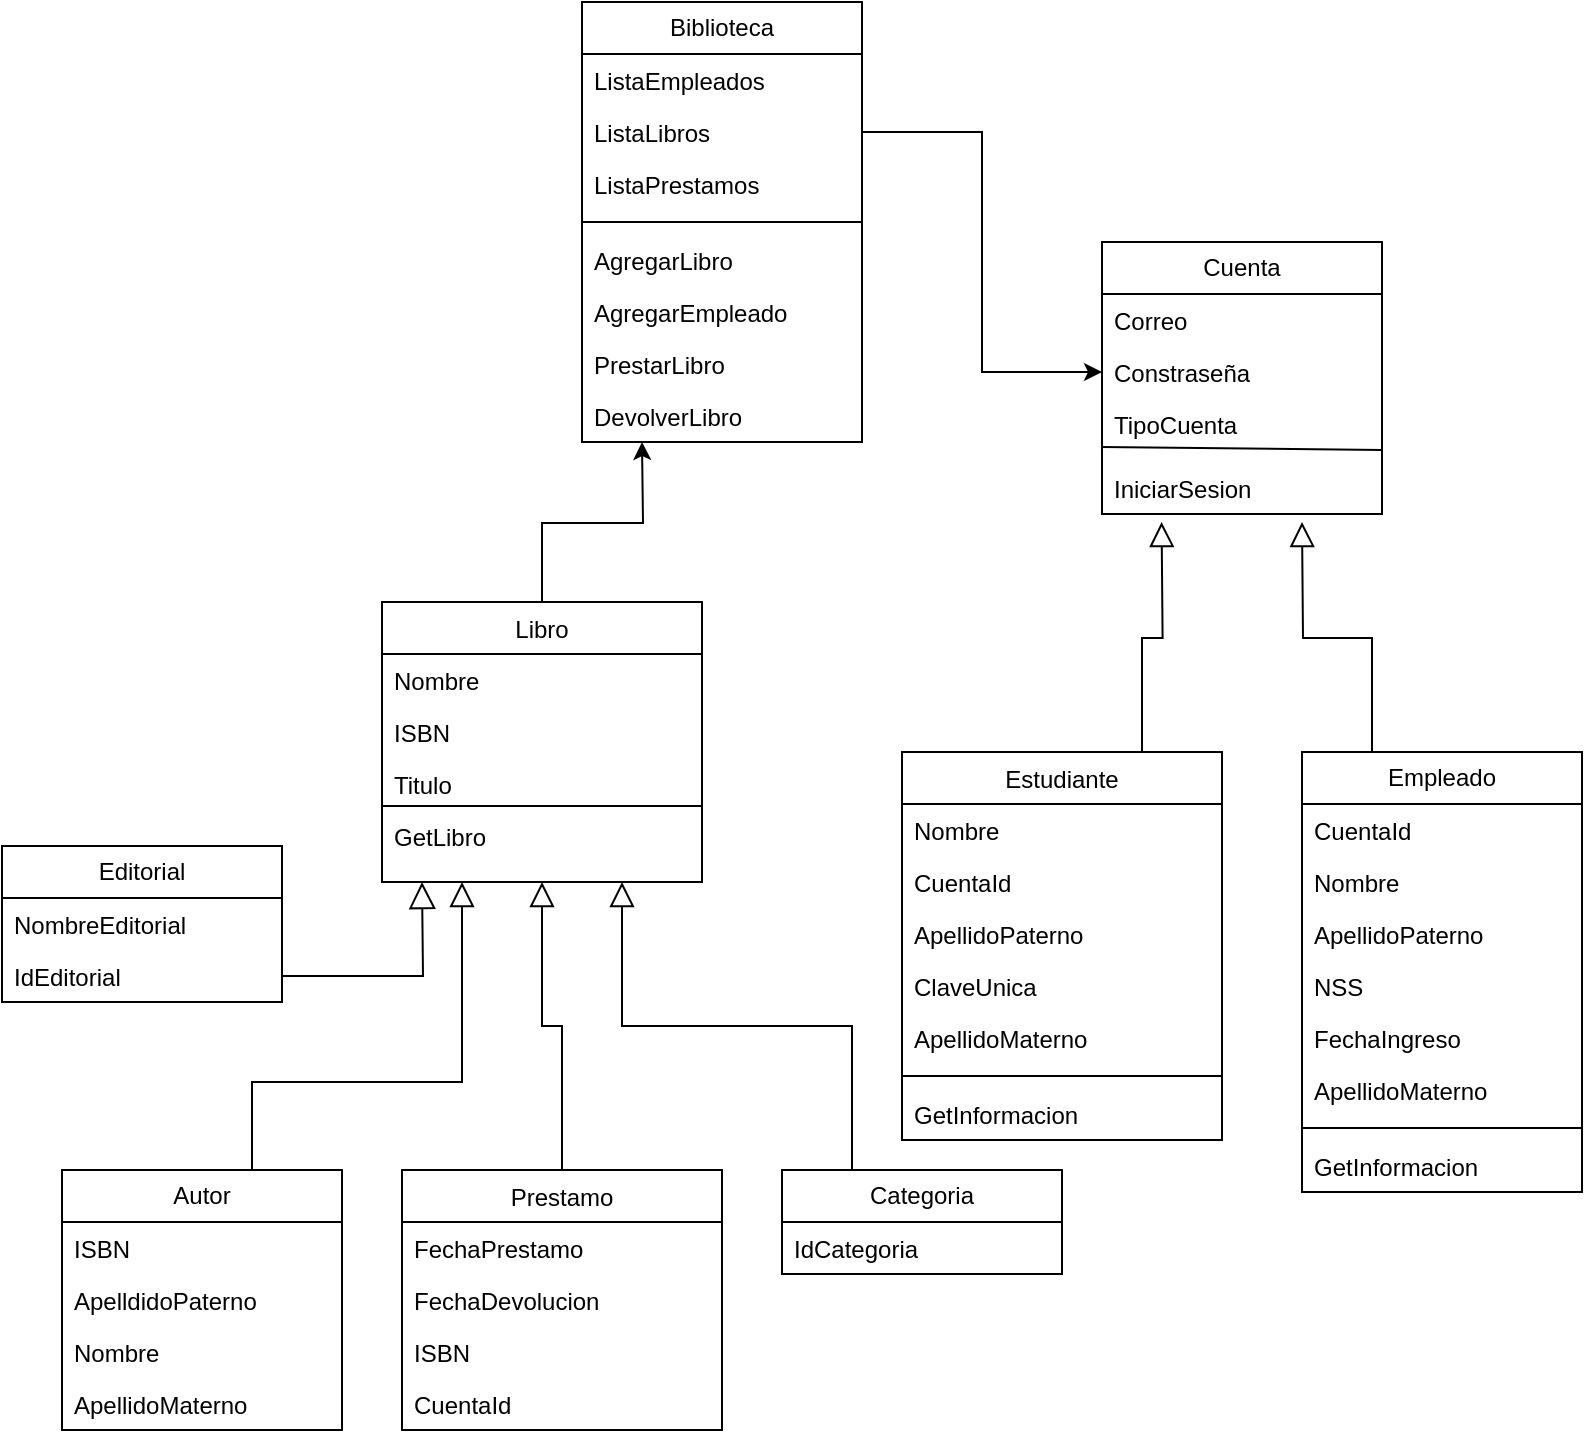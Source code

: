 <mxfile version="22.1.0" type="device">
  <diagram id="C5RBs43oDa-KdzZeNtuy" name="Page-1">
    <mxGraphModel dx="926" dy="1672" grid="1" gridSize="10" guides="1" tooltips="1" connect="1" arrows="1" fold="1" page="1" pageScale="1" pageWidth="827" pageHeight="1169" math="0" shadow="0">
      <root>
        <mxCell id="WIyWlLk6GJQsqaUBKTNV-0" />
        <mxCell id="WIyWlLk6GJQsqaUBKTNV-1" parent="WIyWlLk6GJQsqaUBKTNV-0" />
        <mxCell id="7Kb3V7YSL0KeNdR1jUQf-5" style="edgeStyle=orthogonalEdgeStyle;rounded=0;orthogonalLoop=1;jettySize=auto;html=1;exitX=0.5;exitY=0;exitDx=0;exitDy=0;" edge="1" parent="WIyWlLk6GJQsqaUBKTNV-1" source="zkfFHV4jXpPFQw0GAbJ--0">
          <mxGeometry relative="1" as="geometry">
            <mxPoint x="350" y="30" as="targetPoint" />
          </mxGeometry>
        </mxCell>
        <mxCell id="zkfFHV4jXpPFQw0GAbJ--0" value="Libro" style="swimlane;fontStyle=0;align=center;verticalAlign=top;childLayout=stackLayout;horizontal=1;startSize=26;horizontalStack=0;resizeParent=1;resizeLast=0;collapsible=1;marginBottom=0;rounded=0;shadow=0;strokeWidth=1;" parent="WIyWlLk6GJQsqaUBKTNV-1" vertex="1">
          <mxGeometry x="220" y="110" width="160" height="140" as="geometry">
            <mxRectangle x="230" y="140" width="160" height="26" as="alternateBounds" />
          </mxGeometry>
        </mxCell>
        <mxCell id="zkfFHV4jXpPFQw0GAbJ--1" value="Nombre" style="text;align=left;verticalAlign=top;spacingLeft=4;spacingRight=4;overflow=hidden;rotatable=0;points=[[0,0.5],[1,0.5]];portConstraint=eastwest;" parent="zkfFHV4jXpPFQw0GAbJ--0" vertex="1">
          <mxGeometry y="26" width="160" height="26" as="geometry" />
        </mxCell>
        <mxCell id="zkfFHV4jXpPFQw0GAbJ--2" value="ISBN" style="text;align=left;verticalAlign=top;spacingLeft=4;spacingRight=4;overflow=hidden;rotatable=0;points=[[0,0.5],[1,0.5]];portConstraint=eastwest;rounded=0;shadow=0;html=0;" parent="zkfFHV4jXpPFQw0GAbJ--0" vertex="1">
          <mxGeometry y="52" width="160" height="26" as="geometry" />
        </mxCell>
        <mxCell id="7Kb3V7YSL0KeNdR1jUQf-23" value="" style="endArrow=none;html=1;rounded=0;" edge="1" parent="zkfFHV4jXpPFQw0GAbJ--0">
          <mxGeometry width="50" height="50" relative="1" as="geometry">
            <mxPoint y="102" as="sourcePoint" />
            <mxPoint x="160" y="102" as="targetPoint" />
          </mxGeometry>
        </mxCell>
        <mxCell id="dWL-myIexO_7wIRxVp7Q-48" value="Titulo" style="text;align=left;verticalAlign=top;spacingLeft=4;spacingRight=4;overflow=hidden;rotatable=0;points=[[0,0.5],[1,0.5]];portConstraint=eastwest;rounded=0;shadow=0;html=0;" parent="zkfFHV4jXpPFQw0GAbJ--0" vertex="1">
          <mxGeometry y="78" width="160" height="26" as="geometry" />
        </mxCell>
        <mxCell id="7Kb3V7YSL0KeNdR1jUQf-27" value="GetLibro" style="text;align=left;verticalAlign=top;spacingLeft=4;spacingRight=4;overflow=hidden;rotatable=0;points=[[0,0.5],[1,0.5]];portConstraint=eastwest;rounded=0;shadow=0;html=0;" vertex="1" parent="zkfFHV4jXpPFQw0GAbJ--0">
          <mxGeometry y="104" width="160" height="26" as="geometry" />
        </mxCell>
        <mxCell id="zkfFHV4jXpPFQw0GAbJ--6" value="Prestamo" style="swimlane;fontStyle=0;align=center;verticalAlign=top;childLayout=stackLayout;horizontal=1;startSize=26;horizontalStack=0;resizeParent=1;resizeLast=0;collapsible=1;marginBottom=0;rounded=0;shadow=0;strokeWidth=1;" parent="WIyWlLk6GJQsqaUBKTNV-1" vertex="1">
          <mxGeometry x="230" y="394" width="160" height="130" as="geometry">
            <mxRectangle x="130" y="380" width="160" height="26" as="alternateBounds" />
          </mxGeometry>
        </mxCell>
        <mxCell id="zkfFHV4jXpPFQw0GAbJ--7" value="FechaPrestamo" style="text;align=left;verticalAlign=top;spacingLeft=4;spacingRight=4;overflow=hidden;rotatable=0;points=[[0,0.5],[1,0.5]];portConstraint=eastwest;" parent="zkfFHV4jXpPFQw0GAbJ--6" vertex="1">
          <mxGeometry y="26" width="160" height="26" as="geometry" />
        </mxCell>
        <mxCell id="zkfFHV4jXpPFQw0GAbJ--8" value="FechaDevolucion" style="text;align=left;verticalAlign=top;spacingLeft=4;spacingRight=4;overflow=hidden;rotatable=0;points=[[0,0.5],[1,0.5]];portConstraint=eastwest;rounded=0;shadow=0;html=0;" parent="zkfFHV4jXpPFQw0GAbJ--6" vertex="1">
          <mxGeometry y="52" width="160" height="26" as="geometry" />
        </mxCell>
        <mxCell id="zkfFHV4jXpPFQw0GAbJ--10" value="ISBN" style="text;align=left;verticalAlign=top;spacingLeft=4;spacingRight=4;overflow=hidden;rotatable=0;points=[[0,0.5],[1,0.5]];portConstraint=eastwest;fontStyle=0" parent="zkfFHV4jXpPFQw0GAbJ--6" vertex="1">
          <mxGeometry y="78" width="160" height="26" as="geometry" />
        </mxCell>
        <mxCell id="7Kb3V7YSL0KeNdR1jUQf-29" value="CuentaId" style="text;align=left;verticalAlign=top;spacingLeft=4;spacingRight=4;overflow=hidden;rotatable=0;points=[[0,0.5],[1,0.5]];portConstraint=eastwest;rounded=0;shadow=0;html=0;" vertex="1" parent="zkfFHV4jXpPFQw0GAbJ--6">
          <mxGeometry y="104" width="160" height="26" as="geometry" />
        </mxCell>
        <mxCell id="zkfFHV4jXpPFQw0GAbJ--12" value="" style="endArrow=block;endSize=10;endFill=0;shadow=0;strokeWidth=1;rounded=0;edgeStyle=elbowEdgeStyle;elbow=vertical;" parent="WIyWlLk6GJQsqaUBKTNV-1" source="zkfFHV4jXpPFQw0GAbJ--6" target="zkfFHV4jXpPFQw0GAbJ--0" edge="1">
          <mxGeometry width="160" relative="1" as="geometry">
            <mxPoint x="200" y="203" as="sourcePoint" />
            <mxPoint x="200" y="203" as="targetPoint" />
          </mxGeometry>
        </mxCell>
        <mxCell id="7Kb3V7YSL0KeNdR1jUQf-20" style="edgeStyle=orthogonalEdgeStyle;rounded=0;orthogonalLoop=1;jettySize=auto;html=1;exitX=0.75;exitY=0;exitDx=0;exitDy=0;endArrow=block;endFill=0;endSize=10;" edge="1" parent="WIyWlLk6GJQsqaUBKTNV-1" source="zkfFHV4jXpPFQw0GAbJ--17">
          <mxGeometry relative="1" as="geometry">
            <mxPoint x="609.789" y="70" as="targetPoint" />
          </mxGeometry>
        </mxCell>
        <mxCell id="zkfFHV4jXpPFQw0GAbJ--17" value="Estudiante" style="swimlane;fontStyle=0;align=center;verticalAlign=top;childLayout=stackLayout;horizontal=1;startSize=26;horizontalStack=0;resizeParent=1;resizeLast=0;collapsible=1;marginBottom=0;rounded=0;shadow=0;strokeWidth=1;" parent="WIyWlLk6GJQsqaUBKTNV-1" vertex="1">
          <mxGeometry x="480" y="185" width="160" height="194" as="geometry">
            <mxRectangle x="550" y="140" width="160" height="26" as="alternateBounds" />
          </mxGeometry>
        </mxCell>
        <mxCell id="zkfFHV4jXpPFQw0GAbJ--18" value="Nombre" style="text;align=left;verticalAlign=top;spacingLeft=4;spacingRight=4;overflow=hidden;rotatable=0;points=[[0,0.5],[1,0.5]];portConstraint=eastwest;" parent="zkfFHV4jXpPFQw0GAbJ--17" vertex="1">
          <mxGeometry y="26" width="160" height="26" as="geometry" />
        </mxCell>
        <mxCell id="zkfFHV4jXpPFQw0GAbJ--19" value="CuentaId" style="text;align=left;verticalAlign=top;spacingLeft=4;spacingRight=4;overflow=hidden;rotatable=0;points=[[0,0.5],[1,0.5]];portConstraint=eastwest;rounded=0;shadow=0;html=0;" parent="zkfFHV4jXpPFQw0GAbJ--17" vertex="1">
          <mxGeometry y="52" width="160" height="26" as="geometry" />
        </mxCell>
        <mxCell id="7Kb3V7YSL0KeNdR1jUQf-33" value="ApellidoPaterno" style="text;align=left;verticalAlign=top;spacingLeft=4;spacingRight=4;overflow=hidden;rotatable=0;points=[[0,0.5],[1,0.5]];portConstraint=eastwest;" vertex="1" parent="zkfFHV4jXpPFQw0GAbJ--17">
          <mxGeometry y="78" width="160" height="26" as="geometry" />
        </mxCell>
        <mxCell id="7Kb3V7YSL0KeNdR1jUQf-31" value="ClaveUnica" style="text;align=left;verticalAlign=top;spacingLeft=4;spacingRight=4;overflow=hidden;rotatable=0;points=[[0,0.5],[1,0.5]];portConstraint=eastwest;" vertex="1" parent="zkfFHV4jXpPFQw0GAbJ--17">
          <mxGeometry y="104" width="160" height="26" as="geometry" />
        </mxCell>
        <mxCell id="7Kb3V7YSL0KeNdR1jUQf-32" value="ApellidoMaterno" style="text;align=left;verticalAlign=top;spacingLeft=4;spacingRight=4;overflow=hidden;rotatable=0;points=[[0,0.5],[1,0.5]];portConstraint=eastwest;" vertex="1" parent="zkfFHV4jXpPFQw0GAbJ--17">
          <mxGeometry y="130" width="160" height="26" as="geometry" />
        </mxCell>
        <mxCell id="7Kb3V7YSL0KeNdR1jUQf-38" value="" style="line;html=1;strokeWidth=1;align=left;verticalAlign=middle;spacingTop=-1;spacingLeft=3;spacingRight=3;rotatable=0;labelPosition=right;points=[];portConstraint=eastwest;" vertex="1" parent="zkfFHV4jXpPFQw0GAbJ--17">
          <mxGeometry y="156" width="160" height="12" as="geometry" />
        </mxCell>
        <mxCell id="7Kb3V7YSL0KeNdR1jUQf-37" value="GetInformacion" style="text;align=left;verticalAlign=top;spacingLeft=4;spacingRight=4;overflow=hidden;rotatable=0;points=[[0,0.5],[1,0.5]];portConstraint=eastwest;rounded=0;shadow=0;html=0;" vertex="1" parent="zkfFHV4jXpPFQw0GAbJ--17">
          <mxGeometry y="168" width="160" height="26" as="geometry" />
        </mxCell>
        <mxCell id="7Kb3V7YSL0KeNdR1jUQf-21" style="edgeStyle=orthogonalEdgeStyle;rounded=0;orthogonalLoop=1;jettySize=auto;html=1;exitX=0.25;exitY=0;exitDx=0;exitDy=0;endArrow=block;endFill=0;endSize=10;" edge="1" parent="WIyWlLk6GJQsqaUBKTNV-1" source="dWL-myIexO_7wIRxVp7Q-13">
          <mxGeometry relative="1" as="geometry">
            <mxPoint x="680.0" y="70" as="targetPoint" />
          </mxGeometry>
        </mxCell>
        <mxCell id="dWL-myIexO_7wIRxVp7Q-13" value="Empleado" style="swimlane;fontStyle=0;childLayout=stackLayout;horizontal=1;startSize=26;fillColor=none;horizontalStack=0;resizeParent=1;resizeParentMax=0;resizeLast=0;collapsible=1;marginBottom=0;whiteSpace=wrap;html=1;" parent="WIyWlLk6GJQsqaUBKTNV-1" vertex="1">
          <mxGeometry x="680" y="185" width="140" height="220" as="geometry" />
        </mxCell>
        <mxCell id="dWL-myIexO_7wIRxVp7Q-14" value="CuentaId" style="text;strokeColor=none;fillColor=none;align=left;verticalAlign=top;spacingLeft=4;spacingRight=4;overflow=hidden;rotatable=0;points=[[0,0.5],[1,0.5]];portConstraint=eastwest;whiteSpace=wrap;html=1;" parent="dWL-myIexO_7wIRxVp7Q-13" vertex="1">
          <mxGeometry y="26" width="140" height="26" as="geometry" />
        </mxCell>
        <mxCell id="dWL-myIexO_7wIRxVp7Q-15" value="Nombre" style="text;strokeColor=none;fillColor=none;align=left;verticalAlign=top;spacingLeft=4;spacingRight=4;overflow=hidden;rotatable=0;points=[[0,0.5],[1,0.5]];portConstraint=eastwest;whiteSpace=wrap;html=1;" parent="dWL-myIexO_7wIRxVp7Q-13" vertex="1">
          <mxGeometry y="52" width="140" height="26" as="geometry" />
        </mxCell>
        <mxCell id="7Kb3V7YSL0KeNdR1jUQf-34" value="ApellidoPaterno" style="text;strokeColor=none;fillColor=none;align=left;verticalAlign=top;spacingLeft=4;spacingRight=4;overflow=hidden;rotatable=0;points=[[0,0.5],[1,0.5]];portConstraint=eastwest;whiteSpace=wrap;html=1;" vertex="1" parent="dWL-myIexO_7wIRxVp7Q-13">
          <mxGeometry y="78" width="140" height="26" as="geometry" />
        </mxCell>
        <mxCell id="7Kb3V7YSL0KeNdR1jUQf-36" value="NSS" style="text;strokeColor=none;fillColor=none;align=left;verticalAlign=top;spacingLeft=4;spacingRight=4;overflow=hidden;rotatable=0;points=[[0,0.5],[1,0.5]];portConstraint=eastwest;whiteSpace=wrap;html=1;" vertex="1" parent="dWL-myIexO_7wIRxVp7Q-13">
          <mxGeometry y="104" width="140" height="26" as="geometry" />
        </mxCell>
        <mxCell id="7Kb3V7YSL0KeNdR1jUQf-35" value="FechaIngreso" style="text;strokeColor=none;fillColor=none;align=left;verticalAlign=top;spacingLeft=4;spacingRight=4;overflow=hidden;rotatable=0;points=[[0,0.5],[1,0.5]];portConstraint=eastwest;whiteSpace=wrap;html=1;" vertex="1" parent="dWL-myIexO_7wIRxVp7Q-13">
          <mxGeometry y="130" width="140" height="26" as="geometry" />
        </mxCell>
        <mxCell id="dWL-myIexO_7wIRxVp7Q-16" value="ApellidoMaterno" style="text;strokeColor=none;fillColor=none;align=left;verticalAlign=top;spacingLeft=4;spacingRight=4;overflow=hidden;rotatable=0;points=[[0,0.5],[1,0.5]];portConstraint=eastwest;whiteSpace=wrap;html=1;" parent="dWL-myIexO_7wIRxVp7Q-13" vertex="1">
          <mxGeometry y="156" width="140" height="26" as="geometry" />
        </mxCell>
        <mxCell id="7Kb3V7YSL0KeNdR1jUQf-40" value="" style="line;html=1;strokeWidth=1;align=left;verticalAlign=middle;spacingTop=-1;spacingLeft=3;spacingRight=3;rotatable=0;labelPosition=right;points=[];portConstraint=eastwest;" vertex="1" parent="dWL-myIexO_7wIRxVp7Q-13">
          <mxGeometry y="182" width="140" height="12" as="geometry" />
        </mxCell>
        <mxCell id="7Kb3V7YSL0KeNdR1jUQf-39" value="GetInformacion" style="text;align=left;verticalAlign=top;spacingLeft=4;spacingRight=4;overflow=hidden;rotatable=0;points=[[0,0.5],[1,0.5]];portConstraint=eastwest;rounded=0;shadow=0;html=0;" vertex="1" parent="dWL-myIexO_7wIRxVp7Q-13">
          <mxGeometry y="194" width="140" height="26" as="geometry" />
        </mxCell>
        <mxCell id="dWL-myIexO_7wIRxVp7Q-49" style="edgeStyle=orthogonalEdgeStyle;rounded=0;orthogonalLoop=1;jettySize=auto;html=1;exitX=0.75;exitY=0;exitDx=0;exitDy=0;entryX=0.25;entryY=1;entryDx=0;entryDy=0;endArrow=block;endFill=0;endSize=10;" parent="WIyWlLk6GJQsqaUBKTNV-1" source="dWL-myIexO_7wIRxVp7Q-21" target="zkfFHV4jXpPFQw0GAbJ--0" edge="1">
          <mxGeometry relative="1" as="geometry">
            <Array as="points">
              <mxPoint x="155" y="350" />
              <mxPoint x="260" y="350" />
            </Array>
          </mxGeometry>
        </mxCell>
        <mxCell id="dWL-myIexO_7wIRxVp7Q-21" value="Autor" style="swimlane;fontStyle=0;childLayout=stackLayout;horizontal=1;startSize=26;fillColor=none;horizontalStack=0;resizeParent=1;resizeParentMax=0;resizeLast=0;collapsible=1;marginBottom=0;whiteSpace=wrap;html=1;" parent="WIyWlLk6GJQsqaUBKTNV-1" vertex="1">
          <mxGeometry x="60" y="394" width="140" height="130" as="geometry" />
        </mxCell>
        <mxCell id="dWL-myIexO_7wIRxVp7Q-22" value="ISBN" style="text;strokeColor=none;fillColor=none;align=left;verticalAlign=top;spacingLeft=4;spacingRight=4;overflow=hidden;rotatable=0;points=[[0,0.5],[1,0.5]];portConstraint=eastwest;whiteSpace=wrap;html=1;" parent="dWL-myIexO_7wIRxVp7Q-21" vertex="1">
          <mxGeometry y="26" width="140" height="26" as="geometry" />
        </mxCell>
        <mxCell id="7Kb3V7YSL0KeNdR1jUQf-28" value="ApelldidoPaterno" style="text;strokeColor=none;fillColor=none;align=left;verticalAlign=top;spacingLeft=4;spacingRight=4;overflow=hidden;rotatable=0;points=[[0,0.5],[1,0.5]];portConstraint=eastwest;whiteSpace=wrap;html=1;" vertex="1" parent="dWL-myIexO_7wIRxVp7Q-21">
          <mxGeometry y="52" width="140" height="26" as="geometry" />
        </mxCell>
        <mxCell id="dWL-myIexO_7wIRxVp7Q-23" value="Nombre" style="text;strokeColor=none;fillColor=none;align=left;verticalAlign=top;spacingLeft=4;spacingRight=4;overflow=hidden;rotatable=0;points=[[0,0.5],[1,0.5]];portConstraint=eastwest;whiteSpace=wrap;html=1;" parent="dWL-myIexO_7wIRxVp7Q-21" vertex="1">
          <mxGeometry y="78" width="140" height="26" as="geometry" />
        </mxCell>
        <mxCell id="dWL-myIexO_7wIRxVp7Q-24" value="ApellidoMaterno" style="text;strokeColor=none;fillColor=none;align=left;verticalAlign=top;spacingLeft=4;spacingRight=4;overflow=hidden;rotatable=0;points=[[0,0.5],[1,0.5]];portConstraint=eastwest;whiteSpace=wrap;html=1;" parent="dWL-myIexO_7wIRxVp7Q-21" vertex="1">
          <mxGeometry y="104" width="140" height="26" as="geometry" />
        </mxCell>
        <mxCell id="dWL-myIexO_7wIRxVp7Q-33" value="Editorial" style="swimlane;fontStyle=0;childLayout=stackLayout;horizontal=1;startSize=26;fillColor=none;horizontalStack=0;resizeParent=1;resizeParentMax=0;resizeLast=0;collapsible=1;marginBottom=0;whiteSpace=wrap;html=1;" parent="WIyWlLk6GJQsqaUBKTNV-1" vertex="1">
          <mxGeometry x="30" y="232" width="140" height="78" as="geometry" />
        </mxCell>
        <mxCell id="dWL-myIexO_7wIRxVp7Q-34" value="NombreEditorial" style="text;strokeColor=none;fillColor=none;align=left;verticalAlign=top;spacingLeft=4;spacingRight=4;overflow=hidden;rotatable=0;points=[[0,0.5],[1,0.5]];portConstraint=eastwest;whiteSpace=wrap;html=1;" parent="dWL-myIexO_7wIRxVp7Q-33" vertex="1">
          <mxGeometry y="26" width="140" height="26" as="geometry" />
        </mxCell>
        <mxCell id="dWL-myIexO_7wIRxVp7Q-35" value="IdEditorial" style="text;strokeColor=none;fillColor=none;align=left;verticalAlign=top;spacingLeft=4;spacingRight=4;overflow=hidden;rotatable=0;points=[[0,0.5],[1,0.5]];portConstraint=eastwest;whiteSpace=wrap;html=1;" parent="dWL-myIexO_7wIRxVp7Q-33" vertex="1">
          <mxGeometry y="52" width="140" height="26" as="geometry" />
        </mxCell>
        <mxCell id="dWL-myIexO_7wIRxVp7Q-50" style="edgeStyle=orthogonalEdgeStyle;rounded=0;orthogonalLoop=1;jettySize=auto;html=1;exitX=0.25;exitY=0;exitDx=0;exitDy=0;entryX=0.75;entryY=1;entryDx=0;entryDy=0;endArrow=block;endFill=0;endSize=10;" parent="WIyWlLk6GJQsqaUBKTNV-1" source="dWL-myIexO_7wIRxVp7Q-42" target="zkfFHV4jXpPFQw0GAbJ--0" edge="1">
          <mxGeometry relative="1" as="geometry" />
        </mxCell>
        <mxCell id="dWL-myIexO_7wIRxVp7Q-42" value="Categoria" style="swimlane;fontStyle=0;childLayout=stackLayout;horizontal=1;startSize=26;fillColor=none;horizontalStack=0;resizeParent=1;resizeParentMax=0;resizeLast=0;collapsible=1;marginBottom=0;whiteSpace=wrap;html=1;" parent="WIyWlLk6GJQsqaUBKTNV-1" vertex="1">
          <mxGeometry x="420" y="394" width="140" height="52" as="geometry" />
        </mxCell>
        <mxCell id="dWL-myIexO_7wIRxVp7Q-43" value="IdCategoria" style="text;strokeColor=none;fillColor=none;align=left;verticalAlign=top;spacingLeft=4;spacingRight=4;overflow=hidden;rotatable=0;points=[[0,0.5],[1,0.5]];portConstraint=eastwest;whiteSpace=wrap;html=1;" parent="dWL-myIexO_7wIRxVp7Q-42" vertex="1">
          <mxGeometry y="26" width="140" height="26" as="geometry" />
        </mxCell>
        <mxCell id="dWL-myIexO_7wIRxVp7Q-51" style="edgeStyle=orthogonalEdgeStyle;rounded=0;orthogonalLoop=1;jettySize=auto;html=1;exitX=1;exitY=0.5;exitDx=0;exitDy=0;endArrow=block;endFill=0;endSize=11;" parent="WIyWlLk6GJQsqaUBKTNV-1" source="dWL-myIexO_7wIRxVp7Q-35" edge="1">
          <mxGeometry relative="1" as="geometry">
            <mxPoint x="240" y="250" as="targetPoint" />
          </mxGeometry>
        </mxCell>
        <mxCell id="7Kb3V7YSL0KeNdR1jUQf-1" value="Biblioteca" style="swimlane;fontStyle=0;childLayout=stackLayout;horizontal=1;startSize=26;fillColor=none;horizontalStack=0;resizeParent=1;resizeParentMax=0;resizeLast=0;collapsible=1;marginBottom=0;whiteSpace=wrap;html=1;" vertex="1" parent="WIyWlLk6GJQsqaUBKTNV-1">
          <mxGeometry x="320" y="-190" width="140" height="220" as="geometry" />
        </mxCell>
        <mxCell id="7Kb3V7YSL0KeNdR1jUQf-2" value="ListaEmpleados" style="text;strokeColor=none;fillColor=none;align=left;verticalAlign=top;spacingLeft=4;spacingRight=4;overflow=hidden;rotatable=0;points=[[0,0.5],[1,0.5]];portConstraint=eastwest;whiteSpace=wrap;html=1;" vertex="1" parent="7Kb3V7YSL0KeNdR1jUQf-1">
          <mxGeometry y="26" width="140" height="26" as="geometry" />
        </mxCell>
        <mxCell id="7Kb3V7YSL0KeNdR1jUQf-3" value="ListaLibros" style="text;strokeColor=none;fillColor=none;align=left;verticalAlign=top;spacingLeft=4;spacingRight=4;overflow=hidden;rotatable=0;points=[[0,0.5],[1,0.5]];portConstraint=eastwest;whiteSpace=wrap;html=1;" vertex="1" parent="7Kb3V7YSL0KeNdR1jUQf-1">
          <mxGeometry y="52" width="140" height="26" as="geometry" />
        </mxCell>
        <mxCell id="7Kb3V7YSL0KeNdR1jUQf-4" value="ListaPrestamos" style="text;strokeColor=none;fillColor=none;align=left;verticalAlign=top;spacingLeft=4;spacingRight=4;overflow=hidden;rotatable=0;points=[[0,0.5],[1,0.5]];portConstraint=eastwest;whiteSpace=wrap;html=1;" vertex="1" parent="7Kb3V7YSL0KeNdR1jUQf-1">
          <mxGeometry y="78" width="140" height="26" as="geometry" />
        </mxCell>
        <mxCell id="7Kb3V7YSL0KeNdR1jUQf-43" value="" style="line;html=1;strokeWidth=1;align=left;verticalAlign=middle;spacingTop=-1;spacingLeft=3;spacingRight=3;rotatable=0;labelPosition=right;points=[];portConstraint=eastwest;" vertex="1" parent="7Kb3V7YSL0KeNdR1jUQf-1">
          <mxGeometry y="104" width="140" height="12" as="geometry" />
        </mxCell>
        <mxCell id="7Kb3V7YSL0KeNdR1jUQf-42" value="AgregarLibro" style="text;strokeColor=none;fillColor=none;align=left;verticalAlign=top;spacingLeft=4;spacingRight=4;overflow=hidden;rotatable=0;points=[[0,0.5],[1,0.5]];portConstraint=eastwest;whiteSpace=wrap;html=1;" vertex="1" parent="7Kb3V7YSL0KeNdR1jUQf-1">
          <mxGeometry y="116" width="140" height="26" as="geometry" />
        </mxCell>
        <mxCell id="7Kb3V7YSL0KeNdR1jUQf-45" value="AgregarEmpleado" style="text;strokeColor=none;fillColor=none;align=left;verticalAlign=top;spacingLeft=4;spacingRight=4;overflow=hidden;rotatable=0;points=[[0,0.5],[1,0.5]];portConstraint=eastwest;whiteSpace=wrap;html=1;" vertex="1" parent="7Kb3V7YSL0KeNdR1jUQf-1">
          <mxGeometry y="142" width="140" height="26" as="geometry" />
        </mxCell>
        <mxCell id="7Kb3V7YSL0KeNdR1jUQf-46" value="PrestarLibro" style="text;strokeColor=none;fillColor=none;align=left;verticalAlign=top;spacingLeft=4;spacingRight=4;overflow=hidden;rotatable=0;points=[[0,0.5],[1,0.5]];portConstraint=eastwest;whiteSpace=wrap;html=1;" vertex="1" parent="7Kb3V7YSL0KeNdR1jUQf-1">
          <mxGeometry y="168" width="140" height="26" as="geometry" />
        </mxCell>
        <mxCell id="7Kb3V7YSL0KeNdR1jUQf-44" value="DevolverLibro" style="text;strokeColor=none;fillColor=none;align=left;verticalAlign=top;spacingLeft=4;spacingRight=4;overflow=hidden;rotatable=0;points=[[0,0.5],[1,0.5]];portConstraint=eastwest;whiteSpace=wrap;html=1;" vertex="1" parent="7Kb3V7YSL0KeNdR1jUQf-1">
          <mxGeometry y="194" width="140" height="26" as="geometry" />
        </mxCell>
        <mxCell id="7Kb3V7YSL0KeNdR1jUQf-8" value="Cuenta" style="swimlane;fontStyle=0;childLayout=stackLayout;horizontal=1;startSize=26;fillColor=none;horizontalStack=0;resizeParent=1;resizeParentMax=0;resizeLast=0;collapsible=1;marginBottom=0;whiteSpace=wrap;html=1;" vertex="1" parent="WIyWlLk6GJQsqaUBKTNV-1">
          <mxGeometry x="580" y="-70" width="140" height="136" as="geometry" />
        </mxCell>
        <mxCell id="7Kb3V7YSL0KeNdR1jUQf-9" value="Correo" style="text;strokeColor=none;fillColor=none;align=left;verticalAlign=top;spacingLeft=4;spacingRight=4;overflow=hidden;rotatable=0;points=[[0,0.5],[1,0.5]];portConstraint=eastwest;whiteSpace=wrap;html=1;" vertex="1" parent="7Kb3V7YSL0KeNdR1jUQf-8">
          <mxGeometry y="26" width="140" height="26" as="geometry" />
        </mxCell>
        <mxCell id="7Kb3V7YSL0KeNdR1jUQf-10" value="Constraseña" style="text;strokeColor=none;fillColor=none;align=left;verticalAlign=top;spacingLeft=4;spacingRight=4;overflow=hidden;rotatable=0;points=[[0,0.5],[1,0.5]];portConstraint=eastwest;whiteSpace=wrap;html=1;" vertex="1" parent="7Kb3V7YSL0KeNdR1jUQf-8">
          <mxGeometry y="52" width="140" height="26" as="geometry" />
        </mxCell>
        <mxCell id="7Kb3V7YSL0KeNdR1jUQf-11" value="TipoCuenta" style="text;strokeColor=none;fillColor=none;align=left;verticalAlign=top;spacingLeft=4;spacingRight=4;overflow=hidden;rotatable=0;points=[[0,0.5],[1,0.5]];portConstraint=eastwest;whiteSpace=wrap;html=1;" vertex="1" parent="7Kb3V7YSL0KeNdR1jUQf-8">
          <mxGeometry y="78" width="140" height="32" as="geometry" />
        </mxCell>
        <mxCell id="7Kb3V7YSL0KeNdR1jUQf-14" value="" style="endArrow=none;html=1;rounded=0;exitX=-0.002;exitY=0.766;exitDx=0;exitDy=0;exitPerimeter=0;" edge="1" parent="7Kb3V7YSL0KeNdR1jUQf-8" source="7Kb3V7YSL0KeNdR1jUQf-11">
          <mxGeometry width="50" height="50" relative="1" as="geometry">
            <mxPoint x="90" y="154" as="sourcePoint" />
            <mxPoint x="140" y="104" as="targetPoint" />
            <Array as="points" />
          </mxGeometry>
        </mxCell>
        <mxCell id="7Kb3V7YSL0KeNdR1jUQf-16" value="IniciarSesion" style="text;strokeColor=none;fillColor=none;align=left;verticalAlign=top;spacingLeft=4;spacingRight=4;overflow=hidden;rotatable=0;points=[[0,0.5],[1,0.5]];portConstraint=eastwest;whiteSpace=wrap;html=1;" vertex="1" parent="7Kb3V7YSL0KeNdR1jUQf-8">
          <mxGeometry y="110" width="140" height="26" as="geometry" />
        </mxCell>
        <mxCell id="7Kb3V7YSL0KeNdR1jUQf-22" style="edgeStyle=orthogonalEdgeStyle;rounded=0;orthogonalLoop=1;jettySize=auto;html=1;exitX=1;exitY=0.5;exitDx=0;exitDy=0;entryX=0;entryY=0.5;entryDx=0;entryDy=0;" edge="1" parent="WIyWlLk6GJQsqaUBKTNV-1" source="7Kb3V7YSL0KeNdR1jUQf-3" target="7Kb3V7YSL0KeNdR1jUQf-10">
          <mxGeometry relative="1" as="geometry" />
        </mxCell>
      </root>
    </mxGraphModel>
  </diagram>
</mxfile>
